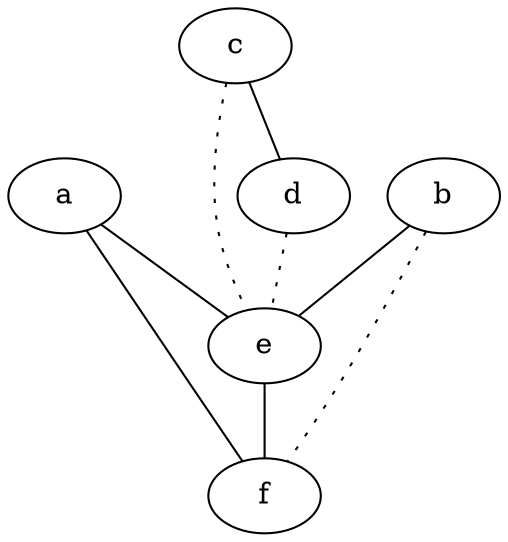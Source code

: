 graph {
a -- e;
a -- f;
b -- e;
b -- f [style=dotted];
c -- d;
c -- e [style=dotted];
d -- e [style=dotted];
e -- f;
}
